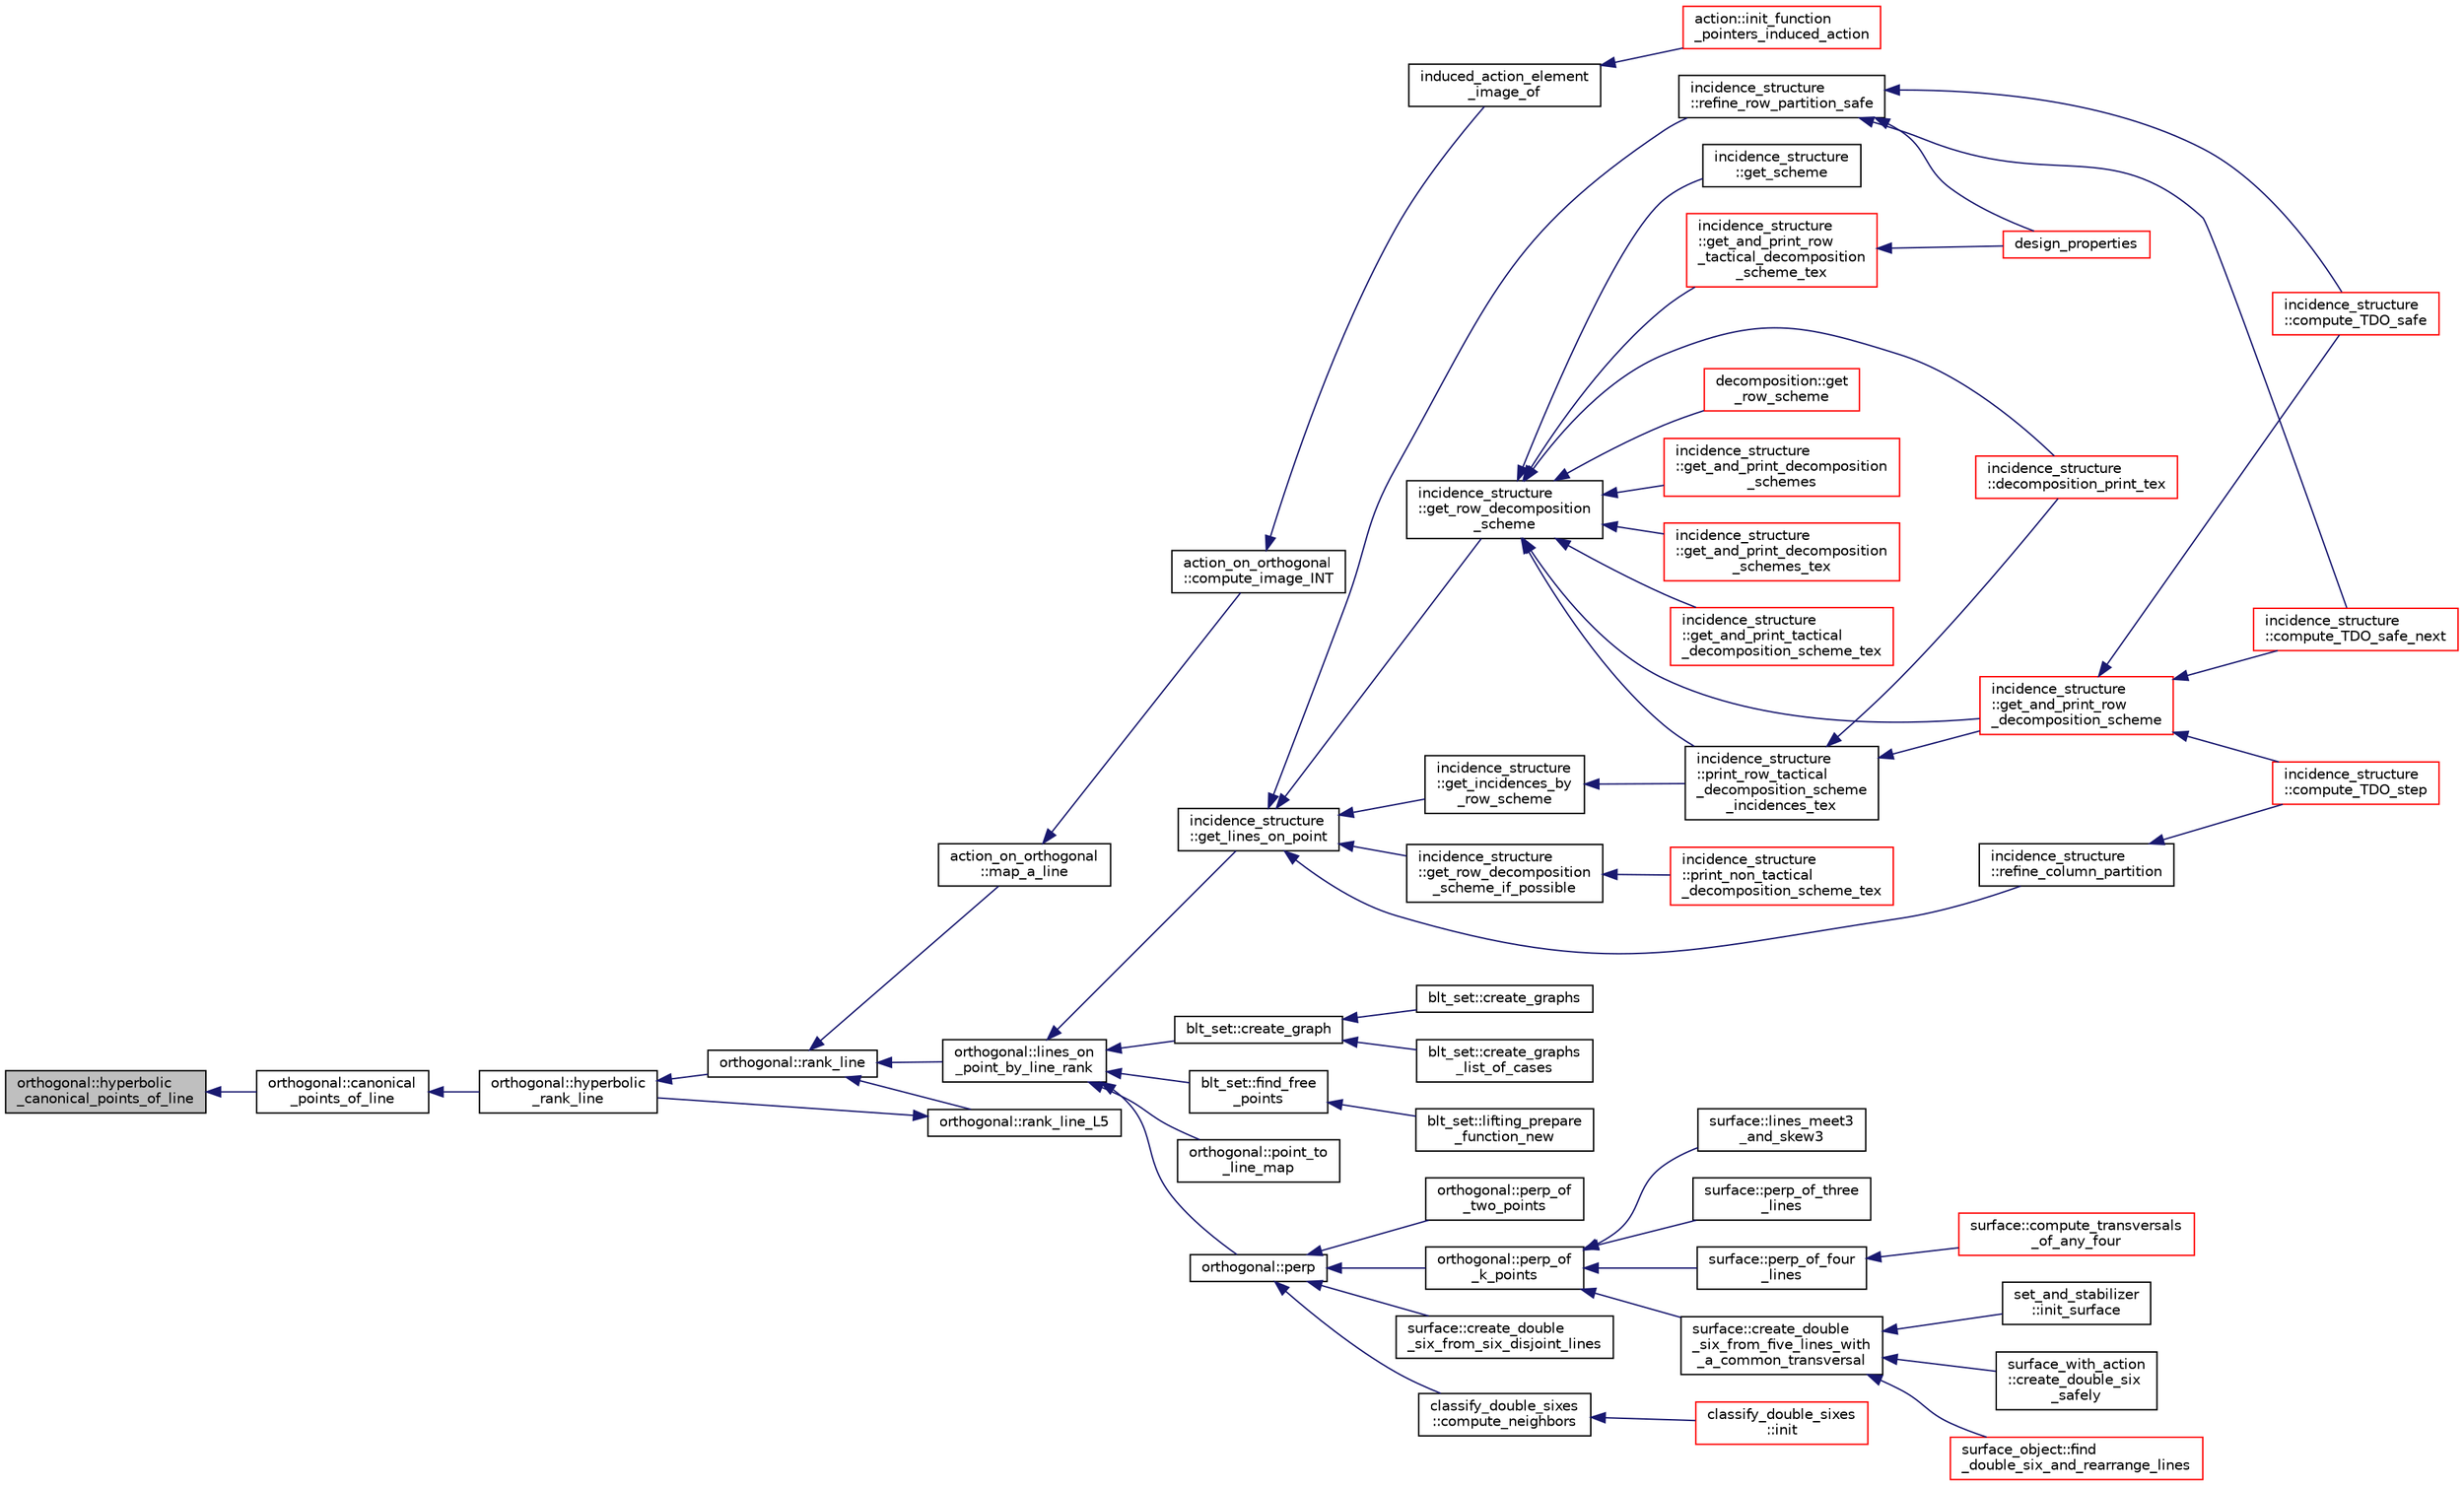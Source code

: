 digraph "orthogonal::hyperbolic_canonical_points_of_line"
{
  edge [fontname="Helvetica",fontsize="10",labelfontname="Helvetica",labelfontsize="10"];
  node [fontname="Helvetica",fontsize="10",shape=record];
  rankdir="LR";
  Node6550 [label="orthogonal::hyperbolic\l_canonical_points_of_line",height=0.2,width=0.4,color="black", fillcolor="grey75", style="filled", fontcolor="black"];
  Node6550 -> Node6551 [dir="back",color="midnightblue",fontsize="10",style="solid",fontname="Helvetica"];
  Node6551 [label="orthogonal::canonical\l_points_of_line",height=0.2,width=0.4,color="black", fillcolor="white", style="filled",URL="$d7/daa/classorthogonal.html#a561d7c5426dcdb221a961ab2f0d89ae4"];
  Node6551 -> Node6552 [dir="back",color="midnightblue",fontsize="10",style="solid",fontname="Helvetica"];
  Node6552 [label="orthogonal::hyperbolic\l_rank_line",height=0.2,width=0.4,color="black", fillcolor="white", style="filled",URL="$d7/daa/classorthogonal.html#a2810f9a6851f445b03fdbfe2a888e9f5"];
  Node6552 -> Node6553 [dir="back",color="midnightblue",fontsize="10",style="solid",fontname="Helvetica"];
  Node6553 [label="orthogonal::rank_line",height=0.2,width=0.4,color="black", fillcolor="white", style="filled",URL="$d7/daa/classorthogonal.html#a5e1b5a3eb76840f425e71f25dabcd470"];
  Node6553 -> Node6554 [dir="back",color="midnightblue",fontsize="10",style="solid",fontname="Helvetica"];
  Node6554 [label="orthogonal::lines_on\l_point_by_line_rank",height=0.2,width=0.4,color="black", fillcolor="white", style="filled",URL="$d7/daa/classorthogonal.html#adc21874b6da3cd3585c704994fb538aa"];
  Node6554 -> Node6555 [dir="back",color="midnightblue",fontsize="10",style="solid",fontname="Helvetica"];
  Node6555 [label="blt_set::create_graph",height=0.2,width=0.4,color="black", fillcolor="white", style="filled",URL="$d1/d3d/classblt__set.html#ae92249ece99ffbc92e93e49cd5d5dccf"];
  Node6555 -> Node6556 [dir="back",color="midnightblue",fontsize="10",style="solid",fontname="Helvetica"];
  Node6556 [label="blt_set::create_graphs",height=0.2,width=0.4,color="black", fillcolor="white", style="filled",URL="$d1/d3d/classblt__set.html#a3f1d4a8ed15875c47b327949f26a4533"];
  Node6555 -> Node6557 [dir="back",color="midnightblue",fontsize="10",style="solid",fontname="Helvetica"];
  Node6557 [label="blt_set::create_graphs\l_list_of_cases",height=0.2,width=0.4,color="black", fillcolor="white", style="filled",URL="$d1/d3d/classblt__set.html#a91ad531d4154bd887182dbd6121476f3"];
  Node6554 -> Node6558 [dir="back",color="midnightblue",fontsize="10",style="solid",fontname="Helvetica"];
  Node6558 [label="blt_set::find_free\l_points",height=0.2,width=0.4,color="black", fillcolor="white", style="filled",URL="$d1/d3d/classblt__set.html#a71f82dd3dc4a901ea2a0949d2f1af302"];
  Node6558 -> Node6559 [dir="back",color="midnightblue",fontsize="10",style="solid",fontname="Helvetica"];
  Node6559 [label="blt_set::lifting_prepare\l_function_new",height=0.2,width=0.4,color="black", fillcolor="white", style="filled",URL="$d1/d3d/classblt__set.html#a1314b7c0a3b78ba54c0f61a397d8afce"];
  Node6554 -> Node6560 [dir="back",color="midnightblue",fontsize="10",style="solid",fontname="Helvetica"];
  Node6560 [label="orthogonal::point_to\l_line_map",height=0.2,width=0.4,color="black", fillcolor="white", style="filled",URL="$d7/daa/classorthogonal.html#a1eae48671390d1c251303be93b45f9e4"];
  Node6554 -> Node6561 [dir="back",color="midnightblue",fontsize="10",style="solid",fontname="Helvetica"];
  Node6561 [label="orthogonal::perp",height=0.2,width=0.4,color="black", fillcolor="white", style="filled",URL="$d7/daa/classorthogonal.html#ae80e0fa8d1e8caddb9afbb466e3d3189"];
  Node6561 -> Node6562 [dir="back",color="midnightblue",fontsize="10",style="solid",fontname="Helvetica"];
  Node6562 [label="orthogonal::perp_of\l_two_points",height=0.2,width=0.4,color="black", fillcolor="white", style="filled",URL="$d7/daa/classorthogonal.html#a6a05fef2e61ed508bff66d6728c58ec0"];
  Node6561 -> Node6563 [dir="back",color="midnightblue",fontsize="10",style="solid",fontname="Helvetica"];
  Node6563 [label="orthogonal::perp_of\l_k_points",height=0.2,width=0.4,color="black", fillcolor="white", style="filled",URL="$d7/daa/classorthogonal.html#a6a92a4680dc76bb289141fc5c765f5fb"];
  Node6563 -> Node6564 [dir="back",color="midnightblue",fontsize="10",style="solid",fontname="Helvetica"];
  Node6564 [label="surface::lines_meet3\l_and_skew3",height=0.2,width=0.4,color="black", fillcolor="white", style="filled",URL="$d5/d88/classsurface.html#af87ed9d20b980a89342f20c206ae5790"];
  Node6563 -> Node6565 [dir="back",color="midnightblue",fontsize="10",style="solid",fontname="Helvetica"];
  Node6565 [label="surface::perp_of_three\l_lines",height=0.2,width=0.4,color="black", fillcolor="white", style="filled",URL="$d5/d88/classsurface.html#aaa43449a367799d405821a1cd5a7e644"];
  Node6563 -> Node6566 [dir="back",color="midnightblue",fontsize="10",style="solid",fontname="Helvetica"];
  Node6566 [label="surface::perp_of_four\l_lines",height=0.2,width=0.4,color="black", fillcolor="white", style="filled",URL="$d5/d88/classsurface.html#a8da8a93f1fcbf344eb943869b0d488f1"];
  Node6566 -> Node6567 [dir="back",color="midnightblue",fontsize="10",style="solid",fontname="Helvetica"];
  Node6567 [label="surface::compute_transversals\l_of_any_four",height=0.2,width=0.4,color="red", fillcolor="white", style="filled",URL="$d5/d88/classsurface.html#a8023ace5ba7640932b77f1d54a792614"];
  Node6563 -> Node6576 [dir="back",color="midnightblue",fontsize="10",style="solid",fontname="Helvetica"];
  Node6576 [label="surface::create_double\l_six_from_five_lines_with\l_a_common_transversal",height=0.2,width=0.4,color="black", fillcolor="white", style="filled",URL="$d5/d88/classsurface.html#a6d8fafa386893521305e016011d55673"];
  Node6576 -> Node6577 [dir="back",color="midnightblue",fontsize="10",style="solid",fontname="Helvetica"];
  Node6577 [label="surface_object::find\l_double_six_and_rearrange_lines",height=0.2,width=0.4,color="red", fillcolor="white", style="filled",URL="$df/df8/classsurface__object.html#aa2fc4ff039e9f3a5ac29718e29b6b90c"];
  Node6576 -> Node6588 [dir="back",color="midnightblue",fontsize="10",style="solid",fontname="Helvetica"];
  Node6588 [label="set_and_stabilizer\l::init_surface",height=0.2,width=0.4,color="black", fillcolor="white", style="filled",URL="$de/df6/classset__and__stabilizer.html#aac2cff4e770a86c6d40e55478e33b6b5"];
  Node6576 -> Node6589 [dir="back",color="midnightblue",fontsize="10",style="solid",fontname="Helvetica"];
  Node6589 [label="surface_with_action\l::create_double_six\l_safely",height=0.2,width=0.4,color="black", fillcolor="white", style="filled",URL="$d8/df9/classsurface__with__action.html#a5d151dc90786f5466eb08dc1e2939170"];
  Node6561 -> Node6590 [dir="back",color="midnightblue",fontsize="10",style="solid",fontname="Helvetica"];
  Node6590 [label="surface::create_double\l_six_from_six_disjoint_lines",height=0.2,width=0.4,color="black", fillcolor="white", style="filled",URL="$d5/d88/classsurface.html#a4c44f0a33d709edee71537547880dd87"];
  Node6561 -> Node6591 [dir="back",color="midnightblue",fontsize="10",style="solid",fontname="Helvetica"];
  Node6591 [label="classify_double_sixes\l::compute_neighbors",height=0.2,width=0.4,color="black", fillcolor="white", style="filled",URL="$dd/d23/classclassify__double__sixes.html#a675e241052c36c58063ddcfc06d209b2"];
  Node6591 -> Node6570 [dir="back",color="midnightblue",fontsize="10",style="solid",fontname="Helvetica"];
  Node6570 [label="classify_double_sixes\l::init",height=0.2,width=0.4,color="red", fillcolor="white", style="filled",URL="$dd/d23/classclassify__double__sixes.html#a8c5c41d5124b35379d626480ff225f7b"];
  Node6554 -> Node6592 [dir="back",color="midnightblue",fontsize="10",style="solid",fontname="Helvetica"];
  Node6592 [label="incidence_structure\l::get_lines_on_point",height=0.2,width=0.4,color="black", fillcolor="white", style="filled",URL="$da/d8a/classincidence__structure.html#a09148fd9478525b4a65c8e44833d1861"];
  Node6592 -> Node6593 [dir="back",color="midnightblue",fontsize="10",style="solid",fontname="Helvetica"];
  Node6593 [label="incidence_structure\l::refine_row_partition_safe",height=0.2,width=0.4,color="black", fillcolor="white", style="filled",URL="$da/d8a/classincidence__structure.html#ae84b2dc0f1a0cd1f9acfadcae21e3745"];
  Node6593 -> Node6594 [dir="back",color="midnightblue",fontsize="10",style="solid",fontname="Helvetica"];
  Node6594 [label="design_properties",height=0.2,width=0.4,color="red", fillcolor="white", style="filled",URL="$d9/dc2/apps_2combinatorics_2design_8_c.html#a7d7aac893d68b4a25d1ab91b57ae2af1"];
  Node6593 -> Node6598 [dir="back",color="midnightblue",fontsize="10",style="solid",fontname="Helvetica"];
  Node6598 [label="incidence_structure\l::compute_TDO_safe_next",height=0.2,width=0.4,color="red", fillcolor="white", style="filled",URL="$da/d8a/classincidence__structure.html#a7c315a348fc6bed0f8642767cc9cd7d1"];
  Node6593 -> Node6601 [dir="back",color="midnightblue",fontsize="10",style="solid",fontname="Helvetica"];
  Node6601 [label="incidence_structure\l::compute_TDO_safe",height=0.2,width=0.4,color="red", fillcolor="white", style="filled",URL="$da/d8a/classincidence__structure.html#ab1409e71c4b6855e49edfd3526644202"];
  Node6592 -> Node6615 [dir="back",color="midnightblue",fontsize="10",style="solid",fontname="Helvetica"];
  Node6615 [label="incidence_structure\l::refine_column_partition",height=0.2,width=0.4,color="black", fillcolor="white", style="filled",URL="$da/d8a/classincidence__structure.html#ac262f307c1531d67496129dc7890cda4"];
  Node6615 -> Node6616 [dir="back",color="midnightblue",fontsize="10",style="solid",fontname="Helvetica"];
  Node6616 [label="incidence_structure\l::compute_TDO_step",height=0.2,width=0.4,color="red", fillcolor="white", style="filled",URL="$da/d8a/classincidence__structure.html#a6175accaa64033df34d722c594a8b827"];
  Node6592 -> Node6620 [dir="back",color="midnightblue",fontsize="10",style="solid",fontname="Helvetica"];
  Node6620 [label="incidence_structure\l::get_incidences_by\l_row_scheme",height=0.2,width=0.4,color="black", fillcolor="white", style="filled",URL="$da/d8a/classincidence__structure.html#addab249e03244133841bd793389c792c"];
  Node6620 -> Node6621 [dir="back",color="midnightblue",fontsize="10",style="solid",fontname="Helvetica"];
  Node6621 [label="incidence_structure\l::print_row_tactical\l_decomposition_scheme\l_incidences_tex",height=0.2,width=0.4,color="black", fillcolor="white", style="filled",URL="$da/d8a/classincidence__structure.html#a23279d5c98b702de05171c245d5375fa"];
  Node6621 -> Node6622 [dir="back",color="midnightblue",fontsize="10",style="solid",fontname="Helvetica"];
  Node6622 [label="incidence_structure\l::get_and_print_row\l_decomposition_scheme",height=0.2,width=0.4,color="red", fillcolor="white", style="filled",URL="$da/d8a/classincidence__structure.html#a4a1e589bb5c47fb2d98fdb561b669dcf"];
  Node6622 -> Node6598 [dir="back",color="midnightblue",fontsize="10",style="solid",fontname="Helvetica"];
  Node6622 -> Node6601 [dir="back",color="midnightblue",fontsize="10",style="solid",fontname="Helvetica"];
  Node6622 -> Node6616 [dir="back",color="midnightblue",fontsize="10",style="solid",fontname="Helvetica"];
  Node6621 -> Node6623 [dir="back",color="midnightblue",fontsize="10",style="solid",fontname="Helvetica"];
  Node6623 [label="incidence_structure\l::decomposition_print_tex",height=0.2,width=0.4,color="red", fillcolor="white", style="filled",URL="$da/d8a/classincidence__structure.html#ada3fae9fd1819b36e6bfe18dedd01e6a"];
  Node6592 -> Node6624 [dir="back",color="midnightblue",fontsize="10",style="solid",fontname="Helvetica"];
  Node6624 [label="incidence_structure\l::get_row_decomposition\l_scheme",height=0.2,width=0.4,color="black", fillcolor="white", style="filled",URL="$da/d8a/classincidence__structure.html#aa0ad04253ba8e75bb15900ee8b01c9aa"];
  Node6624 -> Node6625 [dir="back",color="midnightblue",fontsize="10",style="solid",fontname="Helvetica"];
  Node6625 [label="decomposition::get\l_row_scheme",height=0.2,width=0.4,color="red", fillcolor="white", style="filled",URL="$d3/d2b/classdecomposition.html#acdb57cdc0c5b1b4692337a7a629f7113"];
  Node6624 -> Node6621 [dir="back",color="midnightblue",fontsize="10",style="solid",fontname="Helvetica"];
  Node6624 -> Node6622 [dir="back",color="midnightblue",fontsize="10",style="solid",fontname="Helvetica"];
  Node6624 -> Node6627 [dir="back",color="midnightblue",fontsize="10",style="solid",fontname="Helvetica"];
  Node6627 [label="incidence_structure\l::get_and_print_decomposition\l_schemes",height=0.2,width=0.4,color="red", fillcolor="white", style="filled",URL="$da/d8a/classincidence__structure.html#a95766a2ffb220bae98b60ed3c91bce9a"];
  Node6624 -> Node6631 [dir="back",color="midnightblue",fontsize="10",style="solid",fontname="Helvetica"];
  Node6631 [label="incidence_structure\l::get_and_print_decomposition\l_schemes_tex",height=0.2,width=0.4,color="red", fillcolor="white", style="filled",URL="$da/d8a/classincidence__structure.html#a2a9844501c86ee7588a64227cc6867e5"];
  Node6624 -> Node6632 [dir="back",color="midnightblue",fontsize="10",style="solid",fontname="Helvetica"];
  Node6632 [label="incidence_structure\l::get_and_print_tactical\l_decomposition_scheme_tex",height=0.2,width=0.4,color="red", fillcolor="white", style="filled",URL="$da/d8a/classincidence__structure.html#a88a5db2769f6529b86c1ee250ceed24d"];
  Node6624 -> Node6633 [dir="back",color="midnightblue",fontsize="10",style="solid",fontname="Helvetica"];
  Node6633 [label="incidence_structure\l::get_scheme",height=0.2,width=0.4,color="black", fillcolor="white", style="filled",URL="$da/d8a/classincidence__structure.html#a13191a7c41cd54c5a453e82395893ad9"];
  Node6624 -> Node6634 [dir="back",color="midnightblue",fontsize="10",style="solid",fontname="Helvetica"];
  Node6634 [label="incidence_structure\l::get_and_print_row\l_tactical_decomposition\l_scheme_tex",height=0.2,width=0.4,color="red", fillcolor="white", style="filled",URL="$da/d8a/classincidence__structure.html#a93bcc4c9c4ebb9635a60b2c5df9c43b0"];
  Node6634 -> Node6594 [dir="back",color="midnightblue",fontsize="10",style="solid",fontname="Helvetica"];
  Node6624 -> Node6623 [dir="back",color="midnightblue",fontsize="10",style="solid",fontname="Helvetica"];
  Node6592 -> Node6635 [dir="back",color="midnightblue",fontsize="10",style="solid",fontname="Helvetica"];
  Node6635 [label="incidence_structure\l::get_row_decomposition\l_scheme_if_possible",height=0.2,width=0.4,color="black", fillcolor="white", style="filled",URL="$da/d8a/classincidence__structure.html#ac93d2a6419b0fca3f25f101c5f08caf5"];
  Node6635 -> Node6636 [dir="back",color="midnightblue",fontsize="10",style="solid",fontname="Helvetica"];
  Node6636 [label="incidence_structure\l::print_non_tactical\l_decomposition_scheme_tex",height=0.2,width=0.4,color="red", fillcolor="white", style="filled",URL="$da/d8a/classincidence__structure.html#a27995a1d72c680e66343d871d838800e"];
  Node6553 -> Node6637 [dir="back",color="midnightblue",fontsize="10",style="solid",fontname="Helvetica"];
  Node6637 [label="orthogonal::rank_line_L5",height=0.2,width=0.4,color="black", fillcolor="white", style="filled",URL="$d7/daa/classorthogonal.html#a80bcc065004ef76b70cef437fff6f54c"];
  Node6637 -> Node6552 [dir="back",color="midnightblue",fontsize="10",style="solid",fontname="Helvetica"];
  Node6553 -> Node6638 [dir="back",color="midnightblue",fontsize="10",style="solid",fontname="Helvetica"];
  Node6638 [label="action_on_orthogonal\l::map_a_line",height=0.2,width=0.4,color="black", fillcolor="white", style="filled",URL="$dc/d87/classaction__on__orthogonal.html#ac7e41a4bbc9e0f2813f2f7030f3ed177"];
  Node6638 -> Node6639 [dir="back",color="midnightblue",fontsize="10",style="solid",fontname="Helvetica"];
  Node6639 [label="action_on_orthogonal\l::compute_image_INT",height=0.2,width=0.4,color="black", fillcolor="white", style="filled",URL="$dc/d87/classaction__on__orthogonal.html#a53cee5a150163f7614151b9cd1fc06f3"];
  Node6639 -> Node6640 [dir="back",color="midnightblue",fontsize="10",style="solid",fontname="Helvetica"];
  Node6640 [label="induced_action_element\l_image_of",height=0.2,width=0.4,color="black", fillcolor="white", style="filled",URL="$d3/d27/interface_8_c.html#a821850d6c3988dd122de0489cd36f0f0"];
  Node6640 -> Node6641 [dir="back",color="midnightblue",fontsize="10",style="solid",fontname="Helvetica"];
  Node6641 [label="action::init_function\l_pointers_induced_action",height=0.2,width=0.4,color="red", fillcolor="white", style="filled",URL="$d2/d86/classaction.html#a3b9287d084b24f7a3b9532a7589c58de"];
}
